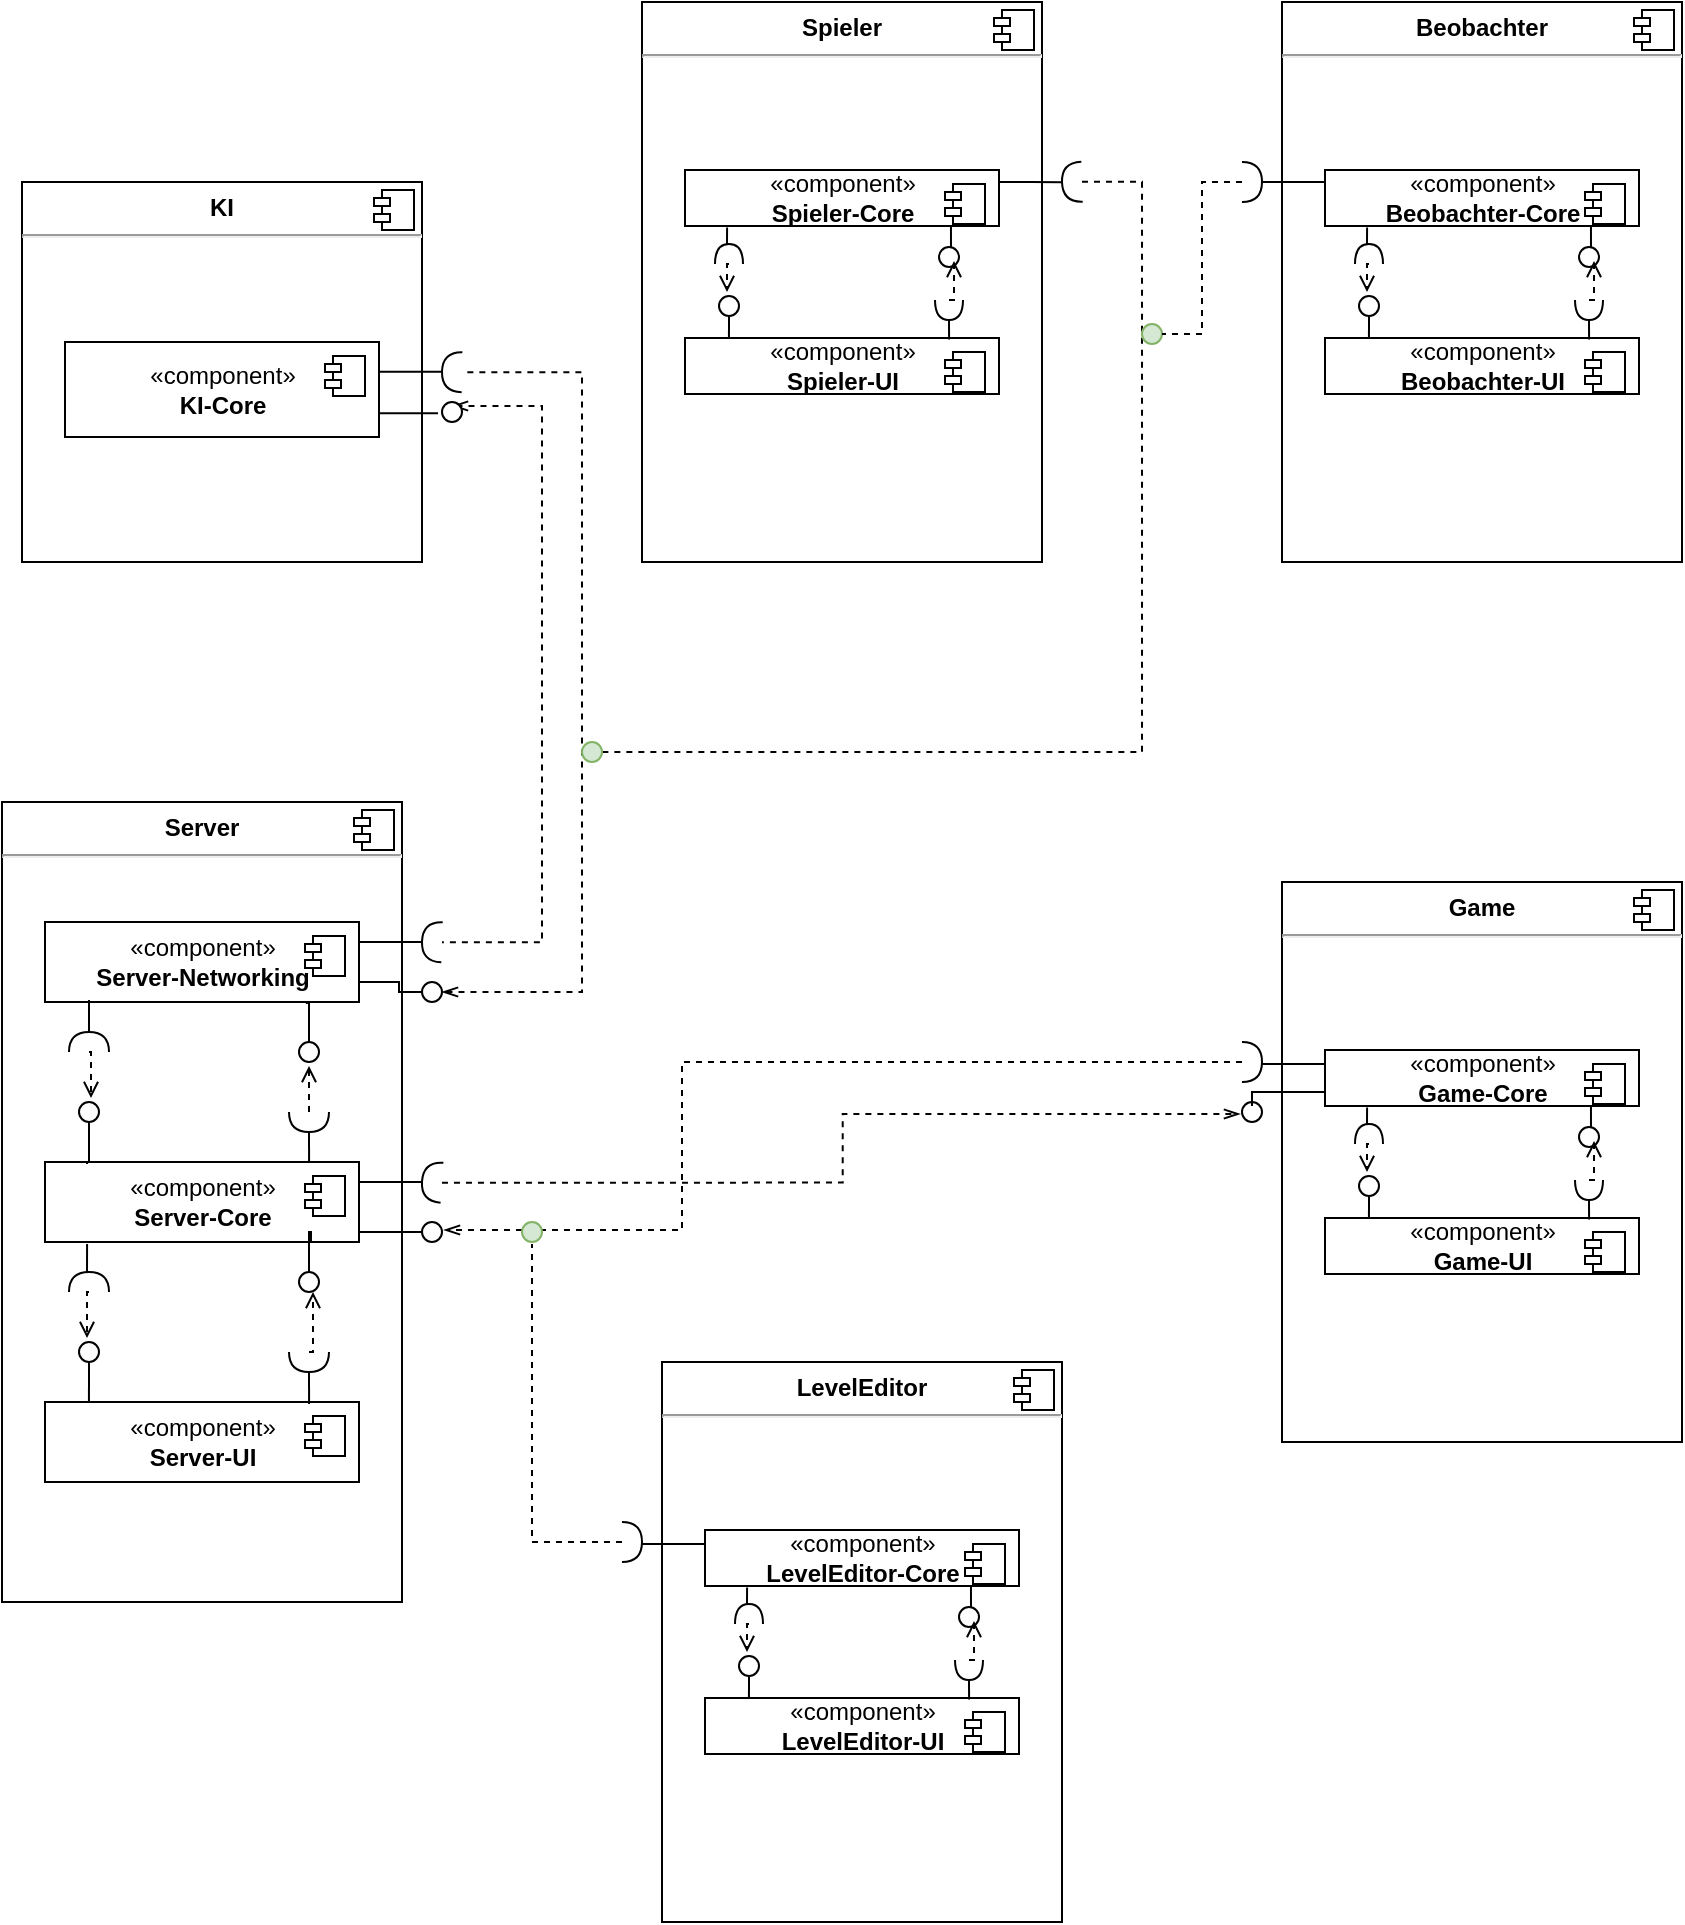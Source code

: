 <mxfile version="12.6.2"><diagram id="1B10Tw63XDEK8MkaqaPP" name="Page-1"><mxGraphModel dx="1274" dy="2068" grid="1" gridSize="10" guides="1" tooltips="1" connect="1" arrows="1" fold="1" page="1" pageScale="1" pageWidth="827" pageHeight="1169" math="0" shadow="0"><root><mxCell id="0"/><mxCell id="1" parent="0"/><mxCell id="yzt77Vacj5X5L405GDV1-2" value="&lt;p style=&quot;margin: 0px ; margin-top: 6px ; text-align: center&quot;&gt;&lt;b&gt;Server&lt;/b&gt;&lt;br&gt;&lt;/p&gt;&lt;hr&gt;&lt;p style=&quot;margin: 0px ; margin-left: 8px&quot;&gt;&lt;br&gt;&lt;/p&gt;" style="align=left;overflow=fill;html=1;" vertex="1" parent="1"><mxGeometry x="40" y="-40" width="200" height="400" as="geometry"/></mxCell><mxCell id="yzt77Vacj5X5L405GDV1-3" value="" style="shape=component;jettyWidth=8;jettyHeight=4;" vertex="1" parent="yzt77Vacj5X5L405GDV1-2"><mxGeometry x="1" width="20" height="20" relative="1" as="geometry"><mxPoint x="-24" y="4" as="offset"/></mxGeometry></mxCell><mxCell id="yzt77Vacj5X5L405GDV1-4" value="«component»&lt;br&gt;&lt;b&gt;Server-Networking&lt;/b&gt;" style="html=1;" vertex="1" parent="yzt77Vacj5X5L405GDV1-2"><mxGeometry x="21.5" y="60" width="157" height="40" as="geometry"/></mxCell><mxCell id="yzt77Vacj5X5L405GDV1-5" value="" style="shape=component;jettyWidth=8;jettyHeight=4;" vertex="1" parent="yzt77Vacj5X5L405GDV1-4"><mxGeometry x="1" width="20" height="20" relative="1" as="geometry"><mxPoint x="-27" y="7" as="offset"/></mxGeometry></mxCell><mxCell id="yzt77Vacj5X5L405GDV1-6" value="«component»&lt;br&gt;&lt;b&gt;Server-Core&lt;/b&gt;" style="html=1;" vertex="1" parent="yzt77Vacj5X5L405GDV1-2"><mxGeometry x="21.5" y="180" width="157" height="40" as="geometry"/></mxCell><mxCell id="yzt77Vacj5X5L405GDV1-7" value="" style="shape=component;jettyWidth=8;jettyHeight=4;" vertex="1" parent="yzt77Vacj5X5L405GDV1-6"><mxGeometry x="1" width="20" height="20" relative="1" as="geometry"><mxPoint x="-27" y="7" as="offset"/></mxGeometry></mxCell><mxCell id="yzt77Vacj5X5L405GDV1-8" value="«component»&lt;br&gt;&lt;b&gt;Server-UI&lt;/b&gt;" style="html=1;" vertex="1" parent="yzt77Vacj5X5L405GDV1-2"><mxGeometry x="21.5" y="300" width="157" height="40" as="geometry"/></mxCell><mxCell id="yzt77Vacj5X5L405GDV1-9" value="" style="shape=component;jettyWidth=8;jettyHeight=4;" vertex="1" parent="yzt77Vacj5X5L405GDV1-8"><mxGeometry x="1" width="20" height="20" relative="1" as="geometry"><mxPoint x="-27" y="7" as="offset"/></mxGeometry></mxCell><mxCell id="yzt77Vacj5X5L405GDV1-14" style="edgeStyle=orthogonalEdgeStyle;rounded=0;orthogonalLoop=1;jettySize=auto;html=1;exitX=1;exitY=0.5;exitDx=0;exitDy=0;exitPerimeter=0;endArrow=none;endFill=0;" edge="1" parent="yzt77Vacj5X5L405GDV1-2" source="yzt77Vacj5X5L405GDV1-10"><mxGeometry relative="1" as="geometry"><mxPoint x="43.5" y="99" as="targetPoint"/></mxGeometry></mxCell><mxCell id="yzt77Vacj5X5L405GDV1-10" value="" style="shape=requiredInterface;html=1;verticalLabelPosition=bottom;rotation=-90;" vertex="1" parent="yzt77Vacj5X5L405GDV1-2"><mxGeometry x="38.5" y="110" width="10" height="20" as="geometry"/></mxCell><mxCell id="yzt77Vacj5X5L405GDV1-19" style="edgeStyle=orthogonalEdgeStyle;rounded=0;orthogonalLoop=1;jettySize=auto;html=1;exitX=1;exitY=0.5;exitDx=0;exitDy=0;exitPerimeter=0;entryX=0.134;entryY=1.025;entryDx=0;entryDy=0;entryPerimeter=0;endArrow=none;endFill=0;" edge="1" parent="yzt77Vacj5X5L405GDV1-2" source="yzt77Vacj5X5L405GDV1-11" target="yzt77Vacj5X5L405GDV1-6"><mxGeometry relative="1" as="geometry"/></mxCell><mxCell id="yzt77Vacj5X5L405GDV1-11" value="" style="shape=requiredInterface;html=1;verticalLabelPosition=bottom;rotation=-90;" vertex="1" parent="yzt77Vacj5X5L405GDV1-2"><mxGeometry x="38.5" y="230" width="10" height="20" as="geometry"/></mxCell><mxCell id="yzt77Vacj5X5L405GDV1-18" style="edgeStyle=orthogonalEdgeStyle;rounded=0;orthogonalLoop=1;jettySize=auto;html=1;exitX=1;exitY=0.5;exitDx=0;exitDy=0;exitPerimeter=0;entryX=0.841;entryY=0;entryDx=0;entryDy=0;entryPerimeter=0;endArrow=none;endFill=0;" edge="1" parent="yzt77Vacj5X5L405GDV1-2" source="yzt77Vacj5X5L405GDV1-12" target="yzt77Vacj5X5L405GDV1-6"><mxGeometry relative="1" as="geometry"/></mxCell><mxCell id="yzt77Vacj5X5L405GDV1-12" value="" style="shape=requiredInterface;html=1;verticalLabelPosition=bottom;rotation=90;" vertex="1" parent="yzt77Vacj5X5L405GDV1-2"><mxGeometry x="148.5" y="150" width="10" height="20" as="geometry"/></mxCell><mxCell id="yzt77Vacj5X5L405GDV1-16" style="edgeStyle=orthogonalEdgeStyle;rounded=0;orthogonalLoop=1;jettySize=auto;html=1;exitX=1;exitY=0.5;exitDx=0;exitDy=0;exitPerimeter=0;entryX=0.841;entryY=0.025;entryDx=0;entryDy=0;entryPerimeter=0;endArrow=none;endFill=0;" edge="1" parent="yzt77Vacj5X5L405GDV1-2" source="yzt77Vacj5X5L405GDV1-13" target="yzt77Vacj5X5L405GDV1-8"><mxGeometry relative="1" as="geometry"/></mxCell><mxCell id="yzt77Vacj5X5L405GDV1-13" value="" style="shape=requiredInterface;html=1;verticalLabelPosition=bottom;rotation=90;" vertex="1" parent="yzt77Vacj5X5L405GDV1-2"><mxGeometry x="148.5" y="270" width="10" height="20" as="geometry"/></mxCell><mxCell id="yzt77Vacj5X5L405GDV1-20" value="" style="rounded=0;orthogonalLoop=1;jettySize=auto;html=1;endArrow=none;endFill=0;exitX=0.14;exitY=0;exitDx=0;exitDy=0;exitPerimeter=0;" edge="1" target="yzt77Vacj5X5L405GDV1-22" parent="yzt77Vacj5X5L405GDV1-2" source="yzt77Vacj5X5L405GDV1-8"><mxGeometry relative="1" as="geometry"><mxPoint x="-261.5" y="565" as="sourcePoint"/></mxGeometry></mxCell><mxCell id="yzt77Vacj5X5L405GDV1-22" value="" style="ellipse;whiteSpace=wrap;html=1;fontFamily=Helvetica;fontSize=12;fontColor=#000000;align=center;strokeColor=#000000;fillColor=#ffffff;points=[];aspect=fixed;resizable=0;" vertex="1" parent="yzt77Vacj5X5L405GDV1-2"><mxGeometry x="38.5" y="270" width="10" height="10" as="geometry"/></mxCell><mxCell id="yzt77Vacj5X5L405GDV1-42" style="edgeStyle=orthogonalEdgeStyle;rounded=0;orthogonalLoop=1;jettySize=auto;html=1;exitX=0;exitY=0.5;exitDx=0;exitDy=0;exitPerimeter=0;entryX=0.4;entryY=-0.2;entryDx=0;entryDy=0;entryPerimeter=0;endArrow=open;endFill=0;dashed=1;" edge="1" parent="yzt77Vacj5X5L405GDV1-2" source="yzt77Vacj5X5L405GDV1-11" target="yzt77Vacj5X5L405GDV1-22"><mxGeometry relative="1" as="geometry"/></mxCell><mxCell id="yzt77Vacj5X5L405GDV1-30" style="edgeStyle=orthogonalEdgeStyle;rounded=0;orthogonalLoop=1;jettySize=auto;html=1;entryX=0.134;entryY=0.025;entryDx=0;entryDy=0;entryPerimeter=0;endArrow=none;endFill=0;" edge="1" parent="yzt77Vacj5X5L405GDV1-2" source="yzt77Vacj5X5L405GDV1-27" target="yzt77Vacj5X5L405GDV1-6"><mxGeometry relative="1" as="geometry"/></mxCell><mxCell id="yzt77Vacj5X5L405GDV1-27" value="" style="ellipse;whiteSpace=wrap;html=1;fontFamily=Helvetica;fontSize=12;fontColor=#000000;align=center;strokeColor=#000000;fillColor=#ffffff;points=[];aspect=fixed;resizable=0;" vertex="1" parent="yzt77Vacj5X5L405GDV1-2"><mxGeometry x="38.5" y="150" width="10" height="10" as="geometry"/></mxCell><mxCell id="yzt77Vacj5X5L405GDV1-44" style="edgeStyle=orthogonalEdgeStyle;rounded=0;orthogonalLoop=1;jettySize=auto;html=1;exitX=0;exitY=0.5;exitDx=0;exitDy=0;exitPerimeter=0;entryX=0.6;entryY=-0.2;entryDx=0;entryDy=0;entryPerimeter=0;dashed=1;endArrow=open;endFill=0;" edge="1" parent="yzt77Vacj5X5L405GDV1-2" source="yzt77Vacj5X5L405GDV1-10" target="yzt77Vacj5X5L405GDV1-27"><mxGeometry relative="1" as="geometry"/></mxCell><mxCell id="yzt77Vacj5X5L405GDV1-34" style="edgeStyle=orthogonalEdgeStyle;rounded=0;orthogonalLoop=1;jettySize=auto;html=1;entryX=0.834;entryY=1.025;entryDx=0;entryDy=0;entryPerimeter=0;endArrow=none;endFill=0;" edge="1" parent="yzt77Vacj5X5L405GDV1-2" source="yzt77Vacj5X5L405GDV1-33" target="yzt77Vacj5X5L405GDV1-4"><mxGeometry relative="1" as="geometry"/></mxCell><mxCell id="yzt77Vacj5X5L405GDV1-33" value="" style="ellipse;whiteSpace=wrap;html=1;fontFamily=Helvetica;fontSize=12;fontColor=#000000;align=center;strokeColor=#000000;fillColor=#ffffff;points=[];aspect=fixed;resizable=0;" vertex="1" parent="yzt77Vacj5X5L405GDV1-2"><mxGeometry x="148.5" y="120" width="10" height="10" as="geometry"/></mxCell><mxCell id="yzt77Vacj5X5L405GDV1-45" style="edgeStyle=orthogonalEdgeStyle;rounded=0;orthogonalLoop=1;jettySize=auto;html=1;exitX=0;exitY=0.5;exitDx=0;exitDy=0;exitPerimeter=0;entryX=0.5;entryY=1.2;entryDx=0;entryDy=0;entryPerimeter=0;dashed=1;endArrow=open;endFill=0;" edge="1" parent="yzt77Vacj5X5L405GDV1-2" source="yzt77Vacj5X5L405GDV1-12" target="yzt77Vacj5X5L405GDV1-33"><mxGeometry relative="1" as="geometry"/></mxCell><mxCell id="yzt77Vacj5X5L405GDV1-41" style="edgeStyle=orthogonalEdgeStyle;rounded=0;orthogonalLoop=1;jettySize=auto;html=1;entryX=0.847;entryY=1;entryDx=0;entryDy=0;entryPerimeter=0;endArrow=none;endFill=0;" edge="1" parent="yzt77Vacj5X5L405GDV1-2" source="yzt77Vacj5X5L405GDV1-37" target="yzt77Vacj5X5L405GDV1-6"><mxGeometry relative="1" as="geometry"/></mxCell><mxCell id="yzt77Vacj5X5L405GDV1-37" value="" style="ellipse;whiteSpace=wrap;html=1;fontFamily=Helvetica;fontSize=12;fontColor=#000000;align=center;strokeColor=#000000;fillColor=#ffffff;points=[];aspect=fixed;resizable=0;" vertex="1" parent="yzt77Vacj5X5L405GDV1-2"><mxGeometry x="148.5" y="235" width="10" height="10" as="geometry"/></mxCell><mxCell id="yzt77Vacj5X5L405GDV1-43" style="edgeStyle=orthogonalEdgeStyle;rounded=0;orthogonalLoop=1;jettySize=auto;html=1;exitX=0;exitY=0.5;exitDx=0;exitDy=0;exitPerimeter=0;entryX=0.7;entryY=1;entryDx=0;entryDy=0;entryPerimeter=0;dashed=1;endArrow=open;endFill=0;" edge="1" parent="yzt77Vacj5X5L405GDV1-2" source="yzt77Vacj5X5L405GDV1-13" target="yzt77Vacj5X5L405GDV1-37"><mxGeometry relative="1" as="geometry"/></mxCell><mxCell id="yzt77Vacj5X5L405GDV1-46" value="&lt;p style=&quot;margin: 0px ; margin-top: 6px ; text-align: center&quot;&gt;&lt;b&gt;LevelEditor&lt;/b&gt;&lt;br&gt;&lt;/p&gt;&lt;hr&gt;&lt;p style=&quot;margin: 0px ; margin-left: 8px&quot;&gt;&lt;br&gt;&lt;/p&gt;" style="align=left;overflow=fill;html=1;" vertex="1" parent="1"><mxGeometry x="370" y="240" width="200" height="280" as="geometry"/></mxCell><mxCell id="yzt77Vacj5X5L405GDV1-47" value="" style="shape=component;jettyWidth=8;jettyHeight=4;" vertex="1" parent="yzt77Vacj5X5L405GDV1-46"><mxGeometry x="1" width="20" height="20" relative="1" as="geometry"><mxPoint x="-24" y="4" as="offset"/></mxGeometry></mxCell><mxCell id="yzt77Vacj5X5L405GDV1-50" value="«component»&lt;br&gt;&lt;b&gt;LevelEditor-Core&lt;/b&gt;" style="html=1;" vertex="1" parent="yzt77Vacj5X5L405GDV1-46"><mxGeometry x="21.5" y="84" width="157" height="28" as="geometry"/></mxCell><mxCell id="yzt77Vacj5X5L405GDV1-51" value="" style="shape=component;jettyWidth=8;jettyHeight=4;" vertex="1" parent="yzt77Vacj5X5L405GDV1-50"><mxGeometry x="1" width="20" height="20" relative="1" as="geometry"><mxPoint x="-27" y="7" as="offset"/></mxGeometry></mxCell><mxCell id="yzt77Vacj5X5L405GDV1-52" value="«component»&lt;br&gt;&lt;b&gt;LevelEditor-UI&lt;/b&gt;" style="html=1;" vertex="1" parent="yzt77Vacj5X5L405GDV1-46"><mxGeometry x="21.5" y="168" width="157" height="28" as="geometry"/></mxCell><mxCell id="yzt77Vacj5X5L405GDV1-53" value="" style="shape=component;jettyWidth=8;jettyHeight=4;" vertex="1" parent="yzt77Vacj5X5L405GDV1-52"><mxGeometry x="1" width="20" height="20" relative="1" as="geometry"><mxPoint x="-27" y="7" as="offset"/></mxGeometry></mxCell><mxCell id="yzt77Vacj5X5L405GDV1-56" style="edgeStyle=orthogonalEdgeStyle;rounded=0;orthogonalLoop=1;jettySize=auto;html=1;exitX=1;exitY=0.5;exitDx=0;exitDy=0;exitPerimeter=0;entryX=0.134;entryY=1.025;entryDx=0;entryDy=0;entryPerimeter=0;endArrow=none;endFill=0;" edge="1" parent="yzt77Vacj5X5L405GDV1-46" source="yzt77Vacj5X5L405GDV1-57" target="yzt77Vacj5X5L405GDV1-50"><mxGeometry relative="1" as="geometry"/></mxCell><mxCell id="yzt77Vacj5X5L405GDV1-57" value="" style="shape=requiredInterface;html=1;verticalLabelPosition=bottom;rotation=-90;" vertex="1" parent="yzt77Vacj5X5L405GDV1-46"><mxGeometry x="38.5" y="119" width="10" height="14" as="geometry"/></mxCell><mxCell id="yzt77Vacj5X5L405GDV1-60" style="edgeStyle=orthogonalEdgeStyle;rounded=0;orthogonalLoop=1;jettySize=auto;html=1;exitX=1;exitY=0.5;exitDx=0;exitDy=0;exitPerimeter=0;entryX=0.841;entryY=0.025;entryDx=0;entryDy=0;entryPerimeter=0;endArrow=none;endFill=0;" edge="1" parent="yzt77Vacj5X5L405GDV1-46" source="yzt77Vacj5X5L405GDV1-61" target="yzt77Vacj5X5L405GDV1-52"><mxGeometry relative="1" as="geometry"/></mxCell><mxCell id="yzt77Vacj5X5L405GDV1-61" value="" style="shape=requiredInterface;html=1;verticalLabelPosition=bottom;rotation=90;" vertex="1" parent="yzt77Vacj5X5L405GDV1-46"><mxGeometry x="148.5" y="147" width="10" height="14" as="geometry"/></mxCell><mxCell id="yzt77Vacj5X5L405GDV1-62" value="" style="rounded=0;orthogonalLoop=1;jettySize=auto;html=1;endArrow=none;endFill=0;exitX=0.14;exitY=0;exitDx=0;exitDy=0;exitPerimeter=0;" edge="1" parent="yzt77Vacj5X5L405GDV1-46" source="yzt77Vacj5X5L405GDV1-52" target="yzt77Vacj5X5L405GDV1-63"><mxGeometry relative="1" as="geometry"><mxPoint x="-261.5" y="353.5" as="sourcePoint"/></mxGeometry></mxCell><mxCell id="yzt77Vacj5X5L405GDV1-63" value="" style="ellipse;whiteSpace=wrap;html=1;fontFamily=Helvetica;fontSize=12;fontColor=#000000;align=center;strokeColor=#000000;fillColor=#ffffff;points=[];aspect=fixed;resizable=0;" vertex="1" parent="yzt77Vacj5X5L405GDV1-46"><mxGeometry x="38.5" y="147" width="10" height="10" as="geometry"/></mxCell><mxCell id="yzt77Vacj5X5L405GDV1-64" style="edgeStyle=orthogonalEdgeStyle;rounded=0;orthogonalLoop=1;jettySize=auto;html=1;exitX=0;exitY=0.5;exitDx=0;exitDy=0;exitPerimeter=0;entryX=0.4;entryY=-0.2;entryDx=0;entryDy=0;entryPerimeter=0;endArrow=open;endFill=0;dashed=1;" edge="1" parent="yzt77Vacj5X5L405GDV1-46" source="yzt77Vacj5X5L405GDV1-57" target="yzt77Vacj5X5L405GDV1-63"><mxGeometry relative="1" as="geometry"/></mxCell><mxCell id="yzt77Vacj5X5L405GDV1-71" style="edgeStyle=orthogonalEdgeStyle;rounded=0;orthogonalLoop=1;jettySize=auto;html=1;entryX=0.847;entryY=1;entryDx=0;entryDy=0;entryPerimeter=0;endArrow=none;endFill=0;" edge="1" parent="yzt77Vacj5X5L405GDV1-46" target="yzt77Vacj5X5L405GDV1-50"><mxGeometry relative="1" as="geometry"><mxPoint x="153.5" y="122.5" as="sourcePoint"/></mxGeometry></mxCell><mxCell id="yzt77Vacj5X5L405GDV1-72" value="" style="ellipse;whiteSpace=wrap;html=1;fontFamily=Helvetica;fontSize=12;fontColor=#000000;align=center;strokeColor=#000000;fillColor=#ffffff;points=[];aspect=fixed;resizable=0;" vertex="1" parent="yzt77Vacj5X5L405GDV1-46"><mxGeometry x="148.5" y="122.5" width="10" height="10" as="geometry"/></mxCell><mxCell id="yzt77Vacj5X5L405GDV1-73" style="edgeStyle=orthogonalEdgeStyle;rounded=0;orthogonalLoop=1;jettySize=auto;html=1;exitX=0;exitY=0.5;exitDx=0;exitDy=0;exitPerimeter=0;entryX=0.7;entryY=1;entryDx=0;entryDy=0;entryPerimeter=0;dashed=1;endArrow=open;endFill=0;" edge="1" parent="yzt77Vacj5X5L405GDV1-46" source="yzt77Vacj5X5L405GDV1-61"><mxGeometry relative="1" as="geometry"><mxPoint x="156" y="129.5" as="targetPoint"/></mxGeometry></mxCell><mxCell id="yzt77Vacj5X5L405GDV1-79" value="&lt;p style=&quot;margin: 0px ; margin-top: 6px ; text-align: center&quot;&gt;&lt;b&gt;KI&lt;/b&gt;&lt;br&gt;&lt;/p&gt;&lt;hr&gt;&lt;p style=&quot;margin: 0px ; margin-left: 8px&quot;&gt;&lt;br&gt;&lt;/p&gt;" style="align=left;overflow=fill;html=1;" vertex="1" parent="1"><mxGeometry x="50" y="-350" width="200" height="190" as="geometry"/></mxCell><mxCell id="yzt77Vacj5X5L405GDV1-80" value="" style="shape=component;jettyWidth=8;jettyHeight=4;" vertex="1" parent="yzt77Vacj5X5L405GDV1-79"><mxGeometry x="1" width="20" height="20" relative="1" as="geometry"><mxPoint x="-24" y="4" as="offset"/></mxGeometry></mxCell><mxCell id="yzt77Vacj5X5L405GDV1-81" value="«component»&lt;br&gt;&lt;b&gt;KI-Core&lt;/b&gt;" style="html=1;" vertex="1" parent="yzt77Vacj5X5L405GDV1-79"><mxGeometry x="21.5" y="80" width="157" height="47.5" as="geometry"/></mxCell><mxCell id="yzt77Vacj5X5L405GDV1-82" value="" style="shape=component;jettyWidth=8;jettyHeight=4;" vertex="1" parent="yzt77Vacj5X5L405GDV1-81"><mxGeometry x="1" width="20" height="20" relative="1" as="geometry"><mxPoint x="-27" y="7" as="offset"/></mxGeometry></mxCell><mxCell id="yzt77Vacj5X5L405GDV1-95" value="&lt;p style=&quot;margin: 0px ; margin-top: 6px ; text-align: center&quot;&gt;&lt;b&gt;Spieler&lt;/b&gt;&lt;br&gt;&lt;/p&gt;&lt;hr&gt;&lt;p style=&quot;margin: 0px ; margin-left: 8px&quot;&gt;&lt;br&gt;&lt;/p&gt;" style="align=left;overflow=fill;html=1;" vertex="1" parent="1"><mxGeometry x="360" y="-440" width="200" height="280" as="geometry"/></mxCell><mxCell id="yzt77Vacj5X5L405GDV1-96" value="" style="shape=component;jettyWidth=8;jettyHeight=4;" vertex="1" parent="yzt77Vacj5X5L405GDV1-95"><mxGeometry x="1" width="20" height="20" relative="1" as="geometry"><mxPoint x="-24" y="4" as="offset"/></mxGeometry></mxCell><mxCell id="yzt77Vacj5X5L405GDV1-97" value="«component»&lt;br&gt;&lt;b&gt;Spieler-Core&lt;/b&gt;" style="html=1;" vertex="1" parent="yzt77Vacj5X5L405GDV1-95"><mxGeometry x="21.5" y="84" width="157" height="28" as="geometry"/></mxCell><mxCell id="yzt77Vacj5X5L405GDV1-98" value="" style="shape=component;jettyWidth=8;jettyHeight=4;" vertex="1" parent="yzt77Vacj5X5L405GDV1-97"><mxGeometry x="1" width="20" height="20" relative="1" as="geometry"><mxPoint x="-27" y="7" as="offset"/></mxGeometry></mxCell><mxCell id="yzt77Vacj5X5L405GDV1-99" value="«component»&lt;br&gt;&lt;b&gt;Spieler-UI&lt;/b&gt;" style="html=1;" vertex="1" parent="yzt77Vacj5X5L405GDV1-95"><mxGeometry x="21.5" y="168" width="157" height="28" as="geometry"/></mxCell><mxCell id="yzt77Vacj5X5L405GDV1-100" value="" style="shape=component;jettyWidth=8;jettyHeight=4;" vertex="1" parent="yzt77Vacj5X5L405GDV1-99"><mxGeometry x="1" width="20" height="20" relative="1" as="geometry"><mxPoint x="-27" y="7" as="offset"/></mxGeometry></mxCell><mxCell id="yzt77Vacj5X5L405GDV1-101" style="edgeStyle=orthogonalEdgeStyle;rounded=0;orthogonalLoop=1;jettySize=auto;html=1;exitX=1;exitY=0.5;exitDx=0;exitDy=0;exitPerimeter=0;entryX=0.134;entryY=1.025;entryDx=0;entryDy=0;entryPerimeter=0;endArrow=none;endFill=0;" edge="1" parent="yzt77Vacj5X5L405GDV1-95" source="yzt77Vacj5X5L405GDV1-102" target="yzt77Vacj5X5L405GDV1-97"><mxGeometry relative="1" as="geometry"/></mxCell><mxCell id="yzt77Vacj5X5L405GDV1-102" value="" style="shape=requiredInterface;html=1;verticalLabelPosition=bottom;rotation=-90;" vertex="1" parent="yzt77Vacj5X5L405GDV1-95"><mxGeometry x="38.5" y="119" width="10" height="14" as="geometry"/></mxCell><mxCell id="yzt77Vacj5X5L405GDV1-103" style="edgeStyle=orthogonalEdgeStyle;rounded=0;orthogonalLoop=1;jettySize=auto;html=1;exitX=1;exitY=0.5;exitDx=0;exitDy=0;exitPerimeter=0;entryX=0.841;entryY=0.025;entryDx=0;entryDy=0;entryPerimeter=0;endArrow=none;endFill=0;" edge="1" parent="yzt77Vacj5X5L405GDV1-95" source="yzt77Vacj5X5L405GDV1-104" target="yzt77Vacj5X5L405GDV1-99"><mxGeometry relative="1" as="geometry"/></mxCell><mxCell id="yzt77Vacj5X5L405GDV1-104" value="" style="shape=requiredInterface;html=1;verticalLabelPosition=bottom;rotation=90;" vertex="1" parent="yzt77Vacj5X5L405GDV1-95"><mxGeometry x="148.5" y="147" width="10" height="14" as="geometry"/></mxCell><mxCell id="yzt77Vacj5X5L405GDV1-105" value="" style="rounded=0;orthogonalLoop=1;jettySize=auto;html=1;endArrow=none;endFill=0;exitX=0.14;exitY=0;exitDx=0;exitDy=0;exitPerimeter=0;" edge="1" parent="yzt77Vacj5X5L405GDV1-95" source="yzt77Vacj5X5L405GDV1-99" target="yzt77Vacj5X5L405GDV1-106"><mxGeometry relative="1" as="geometry"><mxPoint x="-261.5" y="353.5" as="sourcePoint"/></mxGeometry></mxCell><mxCell id="yzt77Vacj5X5L405GDV1-106" value="" style="ellipse;whiteSpace=wrap;html=1;fontFamily=Helvetica;fontSize=12;fontColor=#000000;align=center;strokeColor=#000000;fillColor=#ffffff;points=[];aspect=fixed;resizable=0;" vertex="1" parent="yzt77Vacj5X5L405GDV1-95"><mxGeometry x="38.5" y="147" width="10" height="10" as="geometry"/></mxCell><mxCell id="yzt77Vacj5X5L405GDV1-107" style="edgeStyle=orthogonalEdgeStyle;rounded=0;orthogonalLoop=1;jettySize=auto;html=1;exitX=0;exitY=0.5;exitDx=0;exitDy=0;exitPerimeter=0;entryX=0.4;entryY=-0.2;entryDx=0;entryDy=0;entryPerimeter=0;endArrow=open;endFill=0;dashed=1;" edge="1" parent="yzt77Vacj5X5L405GDV1-95" source="yzt77Vacj5X5L405GDV1-102" target="yzt77Vacj5X5L405GDV1-106"><mxGeometry relative="1" as="geometry"/></mxCell><mxCell id="yzt77Vacj5X5L405GDV1-108" style="edgeStyle=orthogonalEdgeStyle;rounded=0;orthogonalLoop=1;jettySize=auto;html=1;entryX=0.847;entryY=1;entryDx=0;entryDy=0;entryPerimeter=0;endArrow=none;endFill=0;" edge="1" parent="yzt77Vacj5X5L405GDV1-95" target="yzt77Vacj5X5L405GDV1-97"><mxGeometry relative="1" as="geometry"><mxPoint x="153.5" y="122.5" as="sourcePoint"/></mxGeometry></mxCell><mxCell id="yzt77Vacj5X5L405GDV1-109" value="" style="ellipse;whiteSpace=wrap;html=1;fontFamily=Helvetica;fontSize=12;fontColor=#000000;align=center;strokeColor=#000000;fillColor=#ffffff;points=[];aspect=fixed;resizable=0;" vertex="1" parent="yzt77Vacj5X5L405GDV1-95"><mxGeometry x="148.5" y="122.5" width="10" height="10" as="geometry"/></mxCell><mxCell id="yzt77Vacj5X5L405GDV1-110" style="edgeStyle=orthogonalEdgeStyle;rounded=0;orthogonalLoop=1;jettySize=auto;html=1;exitX=0;exitY=0.5;exitDx=0;exitDy=0;exitPerimeter=0;entryX=0.7;entryY=1;entryDx=0;entryDy=0;entryPerimeter=0;dashed=1;endArrow=open;endFill=0;" edge="1" parent="yzt77Vacj5X5L405GDV1-95" source="yzt77Vacj5X5L405GDV1-104"><mxGeometry relative="1" as="geometry"><mxPoint x="156" y="129.5" as="targetPoint"/></mxGeometry></mxCell><mxCell id="yzt77Vacj5X5L405GDV1-111" value="&lt;p style=&quot;margin: 0px ; margin-top: 6px ; text-align: center&quot;&gt;&lt;b&gt;Beobachter&lt;/b&gt;&lt;br&gt;&lt;/p&gt;&lt;hr&gt;&lt;p style=&quot;margin: 0px ; margin-left: 8px&quot;&gt;&lt;br&gt;&lt;/p&gt;" style="align=left;overflow=fill;html=1;" vertex="1" parent="1"><mxGeometry x="680" y="-440" width="200" height="280" as="geometry"/></mxCell><mxCell id="yzt77Vacj5X5L405GDV1-112" value="" style="shape=component;jettyWidth=8;jettyHeight=4;" vertex="1" parent="yzt77Vacj5X5L405GDV1-111"><mxGeometry x="1" width="20" height="20" relative="1" as="geometry"><mxPoint x="-24" y="4" as="offset"/></mxGeometry></mxCell><mxCell id="yzt77Vacj5X5L405GDV1-113" value="«component»&lt;br&gt;&lt;b&gt;Beobachter-Core&lt;/b&gt;" style="html=1;" vertex="1" parent="yzt77Vacj5X5L405GDV1-111"><mxGeometry x="21.5" y="84" width="157" height="28" as="geometry"/></mxCell><mxCell id="yzt77Vacj5X5L405GDV1-114" value="" style="shape=component;jettyWidth=8;jettyHeight=4;" vertex="1" parent="yzt77Vacj5X5L405GDV1-113"><mxGeometry x="1" width="20" height="20" relative="1" as="geometry"><mxPoint x="-27" y="7" as="offset"/></mxGeometry></mxCell><mxCell id="yzt77Vacj5X5L405GDV1-115" value="«component»&lt;br&gt;&lt;b&gt;Beobachter-UI&lt;/b&gt;" style="html=1;" vertex="1" parent="yzt77Vacj5X5L405GDV1-111"><mxGeometry x="21.5" y="168" width="157" height="28" as="geometry"/></mxCell><mxCell id="yzt77Vacj5X5L405GDV1-116" value="" style="shape=component;jettyWidth=8;jettyHeight=4;" vertex="1" parent="yzt77Vacj5X5L405GDV1-115"><mxGeometry x="1" width="20" height="20" relative="1" as="geometry"><mxPoint x="-27" y="7" as="offset"/></mxGeometry></mxCell><mxCell id="yzt77Vacj5X5L405GDV1-117" style="edgeStyle=orthogonalEdgeStyle;rounded=0;orthogonalLoop=1;jettySize=auto;html=1;exitX=1;exitY=0.5;exitDx=0;exitDy=0;exitPerimeter=0;entryX=0.134;entryY=1.025;entryDx=0;entryDy=0;entryPerimeter=0;endArrow=none;endFill=0;" edge="1" parent="yzt77Vacj5X5L405GDV1-111" source="yzt77Vacj5X5L405GDV1-118" target="yzt77Vacj5X5L405GDV1-113"><mxGeometry relative="1" as="geometry"/></mxCell><mxCell id="yzt77Vacj5X5L405GDV1-118" value="" style="shape=requiredInterface;html=1;verticalLabelPosition=bottom;rotation=-90;" vertex="1" parent="yzt77Vacj5X5L405GDV1-111"><mxGeometry x="38.5" y="119" width="10" height="14" as="geometry"/></mxCell><mxCell id="yzt77Vacj5X5L405GDV1-119" style="edgeStyle=orthogonalEdgeStyle;rounded=0;orthogonalLoop=1;jettySize=auto;html=1;exitX=1;exitY=0.5;exitDx=0;exitDy=0;exitPerimeter=0;entryX=0.841;entryY=0.025;entryDx=0;entryDy=0;entryPerimeter=0;endArrow=none;endFill=0;" edge="1" parent="yzt77Vacj5X5L405GDV1-111" source="yzt77Vacj5X5L405GDV1-120" target="yzt77Vacj5X5L405GDV1-115"><mxGeometry relative="1" as="geometry"/></mxCell><mxCell id="yzt77Vacj5X5L405GDV1-120" value="" style="shape=requiredInterface;html=1;verticalLabelPosition=bottom;rotation=90;" vertex="1" parent="yzt77Vacj5X5L405GDV1-111"><mxGeometry x="148.5" y="147" width="10" height="14" as="geometry"/></mxCell><mxCell id="yzt77Vacj5X5L405GDV1-121" value="" style="rounded=0;orthogonalLoop=1;jettySize=auto;html=1;endArrow=none;endFill=0;exitX=0.14;exitY=0;exitDx=0;exitDy=0;exitPerimeter=0;" edge="1" parent="yzt77Vacj5X5L405GDV1-111" source="yzt77Vacj5X5L405GDV1-115" target="yzt77Vacj5X5L405GDV1-122"><mxGeometry relative="1" as="geometry"><mxPoint x="-261.5" y="353.5" as="sourcePoint"/></mxGeometry></mxCell><mxCell id="yzt77Vacj5X5L405GDV1-122" value="" style="ellipse;whiteSpace=wrap;html=1;fontFamily=Helvetica;fontSize=12;fontColor=#000000;align=center;strokeColor=#000000;fillColor=#ffffff;points=[];aspect=fixed;resizable=0;" vertex="1" parent="yzt77Vacj5X5L405GDV1-111"><mxGeometry x="38.5" y="147" width="10" height="10" as="geometry"/></mxCell><mxCell id="yzt77Vacj5X5L405GDV1-123" style="edgeStyle=orthogonalEdgeStyle;rounded=0;orthogonalLoop=1;jettySize=auto;html=1;exitX=0;exitY=0.5;exitDx=0;exitDy=0;exitPerimeter=0;entryX=0.4;entryY=-0.2;entryDx=0;entryDy=0;entryPerimeter=0;endArrow=open;endFill=0;dashed=1;" edge="1" parent="yzt77Vacj5X5L405GDV1-111" source="yzt77Vacj5X5L405GDV1-118" target="yzt77Vacj5X5L405GDV1-122"><mxGeometry relative="1" as="geometry"/></mxCell><mxCell id="yzt77Vacj5X5L405GDV1-124" style="edgeStyle=orthogonalEdgeStyle;rounded=0;orthogonalLoop=1;jettySize=auto;html=1;entryX=0.847;entryY=1;entryDx=0;entryDy=0;entryPerimeter=0;endArrow=none;endFill=0;" edge="1" parent="yzt77Vacj5X5L405GDV1-111" target="yzt77Vacj5X5L405GDV1-113"><mxGeometry relative="1" as="geometry"><mxPoint x="153.5" y="122.5" as="sourcePoint"/></mxGeometry></mxCell><mxCell id="yzt77Vacj5X5L405GDV1-125" value="" style="ellipse;whiteSpace=wrap;html=1;fontFamily=Helvetica;fontSize=12;fontColor=#000000;align=center;strokeColor=#000000;fillColor=#ffffff;points=[];aspect=fixed;resizable=0;" vertex="1" parent="yzt77Vacj5X5L405GDV1-111"><mxGeometry x="148.5" y="122.5" width="10" height="10" as="geometry"/></mxCell><mxCell id="yzt77Vacj5X5L405GDV1-126" style="edgeStyle=orthogonalEdgeStyle;rounded=0;orthogonalLoop=1;jettySize=auto;html=1;exitX=0;exitY=0.5;exitDx=0;exitDy=0;exitPerimeter=0;entryX=0.7;entryY=1;entryDx=0;entryDy=0;entryPerimeter=0;dashed=1;endArrow=open;endFill=0;" edge="1" parent="yzt77Vacj5X5L405GDV1-111" source="yzt77Vacj5X5L405GDV1-120"><mxGeometry relative="1" as="geometry"><mxPoint x="156" y="129.5" as="targetPoint"/></mxGeometry></mxCell><mxCell id="yzt77Vacj5X5L405GDV1-127" value="&lt;p style=&quot;margin: 0px ; margin-top: 6px ; text-align: center&quot;&gt;&lt;b&gt;Game&lt;/b&gt;&lt;br&gt;&lt;/p&gt;&lt;hr&gt;&lt;p style=&quot;margin: 0px ; margin-left: 8px&quot;&gt;&lt;br&gt;&lt;/p&gt;" style="align=left;overflow=fill;html=1;" vertex="1" parent="1"><mxGeometry x="680" width="200" height="280" as="geometry"/></mxCell><mxCell id="yzt77Vacj5X5L405GDV1-128" value="" style="shape=component;jettyWidth=8;jettyHeight=4;" vertex="1" parent="yzt77Vacj5X5L405GDV1-127"><mxGeometry x="1" width="20" height="20" relative="1" as="geometry"><mxPoint x="-24" y="4" as="offset"/></mxGeometry></mxCell><mxCell id="yzt77Vacj5X5L405GDV1-129" value="«component»&lt;br&gt;&lt;b&gt;Game-Core&lt;/b&gt;" style="html=1;" vertex="1" parent="yzt77Vacj5X5L405GDV1-127"><mxGeometry x="21.5" y="84" width="157" height="28" as="geometry"/></mxCell><mxCell id="yzt77Vacj5X5L405GDV1-130" value="" style="shape=component;jettyWidth=8;jettyHeight=4;" vertex="1" parent="yzt77Vacj5X5L405GDV1-129"><mxGeometry x="1" width="20" height="20" relative="1" as="geometry"><mxPoint x="-27" y="7" as="offset"/></mxGeometry></mxCell><mxCell id="yzt77Vacj5X5L405GDV1-131" value="«component»&lt;br&gt;&lt;b&gt;Game-UI&lt;/b&gt;" style="html=1;" vertex="1" parent="yzt77Vacj5X5L405GDV1-127"><mxGeometry x="21.5" y="168" width="157" height="28" as="geometry"/></mxCell><mxCell id="yzt77Vacj5X5L405GDV1-132" value="" style="shape=component;jettyWidth=8;jettyHeight=4;" vertex="1" parent="yzt77Vacj5X5L405GDV1-131"><mxGeometry x="1" width="20" height="20" relative="1" as="geometry"><mxPoint x="-27" y="7" as="offset"/></mxGeometry></mxCell><mxCell id="yzt77Vacj5X5L405GDV1-133" style="edgeStyle=orthogonalEdgeStyle;rounded=0;orthogonalLoop=1;jettySize=auto;html=1;exitX=1;exitY=0.5;exitDx=0;exitDy=0;exitPerimeter=0;entryX=0.134;entryY=1.025;entryDx=0;entryDy=0;entryPerimeter=0;endArrow=none;endFill=0;" edge="1" parent="yzt77Vacj5X5L405GDV1-127" source="yzt77Vacj5X5L405GDV1-134" target="yzt77Vacj5X5L405GDV1-129"><mxGeometry relative="1" as="geometry"/></mxCell><mxCell id="yzt77Vacj5X5L405GDV1-134" value="" style="shape=requiredInterface;html=1;verticalLabelPosition=bottom;rotation=-90;" vertex="1" parent="yzt77Vacj5X5L405GDV1-127"><mxGeometry x="38.5" y="119" width="10" height="14" as="geometry"/></mxCell><mxCell id="yzt77Vacj5X5L405GDV1-135" style="edgeStyle=orthogonalEdgeStyle;rounded=0;orthogonalLoop=1;jettySize=auto;html=1;exitX=1;exitY=0.5;exitDx=0;exitDy=0;exitPerimeter=0;entryX=0.841;entryY=0.025;entryDx=0;entryDy=0;entryPerimeter=0;endArrow=none;endFill=0;" edge="1" parent="yzt77Vacj5X5L405GDV1-127" source="yzt77Vacj5X5L405GDV1-136" target="yzt77Vacj5X5L405GDV1-131"><mxGeometry relative="1" as="geometry"/></mxCell><mxCell id="yzt77Vacj5X5L405GDV1-136" value="" style="shape=requiredInterface;html=1;verticalLabelPosition=bottom;rotation=90;" vertex="1" parent="yzt77Vacj5X5L405GDV1-127"><mxGeometry x="148.5" y="147" width="10" height="14" as="geometry"/></mxCell><mxCell id="yzt77Vacj5X5L405GDV1-137" value="" style="rounded=0;orthogonalLoop=1;jettySize=auto;html=1;endArrow=none;endFill=0;exitX=0.14;exitY=0;exitDx=0;exitDy=0;exitPerimeter=0;" edge="1" parent="yzt77Vacj5X5L405GDV1-127" source="yzt77Vacj5X5L405GDV1-131" target="yzt77Vacj5X5L405GDV1-138"><mxGeometry relative="1" as="geometry"><mxPoint x="-261.5" y="353.5" as="sourcePoint"/></mxGeometry></mxCell><mxCell id="yzt77Vacj5X5L405GDV1-138" value="" style="ellipse;whiteSpace=wrap;html=1;fontFamily=Helvetica;fontSize=12;fontColor=#000000;align=center;strokeColor=#000000;fillColor=#ffffff;points=[];aspect=fixed;resizable=0;" vertex="1" parent="yzt77Vacj5X5L405GDV1-127"><mxGeometry x="38.5" y="147" width="10" height="10" as="geometry"/></mxCell><mxCell id="yzt77Vacj5X5L405GDV1-139" style="edgeStyle=orthogonalEdgeStyle;rounded=0;orthogonalLoop=1;jettySize=auto;html=1;exitX=0;exitY=0.5;exitDx=0;exitDy=0;exitPerimeter=0;entryX=0.4;entryY=-0.2;entryDx=0;entryDy=0;entryPerimeter=0;endArrow=open;endFill=0;dashed=1;" edge="1" parent="yzt77Vacj5X5L405GDV1-127" source="yzt77Vacj5X5L405GDV1-134" target="yzt77Vacj5X5L405GDV1-138"><mxGeometry relative="1" as="geometry"/></mxCell><mxCell id="yzt77Vacj5X5L405GDV1-140" style="edgeStyle=orthogonalEdgeStyle;rounded=0;orthogonalLoop=1;jettySize=auto;html=1;entryX=0.847;entryY=1;entryDx=0;entryDy=0;entryPerimeter=0;endArrow=none;endFill=0;" edge="1" parent="yzt77Vacj5X5L405GDV1-127" target="yzt77Vacj5X5L405GDV1-129"><mxGeometry relative="1" as="geometry"><mxPoint x="153.5" y="122.5" as="sourcePoint"/></mxGeometry></mxCell><mxCell id="yzt77Vacj5X5L405GDV1-141" value="" style="ellipse;whiteSpace=wrap;html=1;fontFamily=Helvetica;fontSize=12;fontColor=#000000;align=center;strokeColor=#000000;fillColor=#ffffff;points=[];aspect=fixed;resizable=0;" vertex="1" parent="yzt77Vacj5X5L405GDV1-127"><mxGeometry x="148.5" y="122.5" width="10" height="10" as="geometry"/></mxCell><mxCell id="yzt77Vacj5X5L405GDV1-142" style="edgeStyle=orthogonalEdgeStyle;rounded=0;orthogonalLoop=1;jettySize=auto;html=1;exitX=0;exitY=0.5;exitDx=0;exitDy=0;exitPerimeter=0;entryX=0.7;entryY=1;entryDx=0;entryDy=0;entryPerimeter=0;dashed=1;endArrow=open;endFill=0;" edge="1" parent="yzt77Vacj5X5L405GDV1-127" source="yzt77Vacj5X5L405GDV1-136"><mxGeometry relative="1" as="geometry"><mxPoint x="156" y="129.5" as="targetPoint"/></mxGeometry></mxCell><mxCell id="yzt77Vacj5X5L405GDV1-161" style="edgeStyle=orthogonalEdgeStyle;rounded=0;orthogonalLoop=1;jettySize=auto;html=1;exitX=0;exitY=0.5;exitDx=0;exitDy=0;exitPerimeter=0;entryX=-0.1;entryY=0.6;entryDx=0;entryDy=0;entryPerimeter=0;endArrow=openThin;endFill=0;dashed=1;" edge="1" parent="1" source="yzt77Vacj5X5L405GDV1-143" target="yzt77Vacj5X5L405GDV1-156"><mxGeometry relative="1" as="geometry"/></mxCell><mxCell id="yzt77Vacj5X5L405GDV1-143" value="" style="shape=requiredInterface;html=1;verticalLabelPosition=bottom;rotation=-176;" vertex="1" parent="1"><mxGeometry x="250" y="140" width="10" height="20" as="geometry"/></mxCell><mxCell id="yzt77Vacj5X5L405GDV1-146" style="edgeStyle=orthogonalEdgeStyle;rounded=0;orthogonalLoop=1;jettySize=auto;html=1;exitX=1;exitY=0.25;exitDx=0;exitDy=0;entryX=1;entryY=0.5;entryDx=0;entryDy=0;entryPerimeter=0;endArrow=none;endFill=0;" edge="1" parent="1" source="yzt77Vacj5X5L405GDV1-6" target="yzt77Vacj5X5L405GDV1-143"><mxGeometry relative="1" as="geometry"/></mxCell><mxCell id="yzt77Vacj5X5L405GDV1-162" style="edgeStyle=orthogonalEdgeStyle;rounded=0;orthogonalLoop=1;jettySize=auto;html=1;exitX=0;exitY=0.5;exitDx=0;exitDy=0;exitPerimeter=0;entryX=1.1;entryY=0.4;entryDx=0;entryDy=0;entryPerimeter=0;dashed=1;endArrow=openThin;endFill=0;" edge="1" parent="1" source="yzt77Vacj5X5L405GDV1-147" target="yzt77Vacj5X5L405GDV1-151"><mxGeometry relative="1" as="geometry"><Array as="points"><mxPoint x="380" y="90"/><mxPoint x="380" y="174"/></Array></mxGeometry></mxCell><mxCell id="yzt77Vacj5X5L405GDV1-147" value="" style="shape=requiredInterface;html=1;verticalLabelPosition=bottom;" vertex="1" parent="1"><mxGeometry x="660" y="80" width="10" height="20" as="geometry"/></mxCell><mxCell id="yzt77Vacj5X5L405GDV1-148" style="edgeStyle=orthogonalEdgeStyle;rounded=0;orthogonalLoop=1;jettySize=auto;html=1;exitX=0;exitY=0.25;exitDx=0;exitDy=0;entryX=1;entryY=0.5;entryDx=0;entryDy=0;entryPerimeter=0;endArrow=none;endFill=0;" edge="1" parent="1" source="yzt77Vacj5X5L405GDV1-129" target="yzt77Vacj5X5L405GDV1-147"><mxGeometry relative="1" as="geometry"/></mxCell><mxCell id="yzt77Vacj5X5L405GDV1-151" value="" style="ellipse;whiteSpace=wrap;html=1;fontFamily=Helvetica;fontSize=12;fontColor=#000000;align=center;strokeColor=#000000;fillColor=#ffffff;points=[];aspect=fixed;resizable=0;" vertex="1" parent="1"><mxGeometry x="250" y="170" width="10" height="10" as="geometry"/></mxCell><mxCell id="yzt77Vacj5X5L405GDV1-153" style="edgeStyle=orthogonalEdgeStyle;rounded=0;orthogonalLoop=1;jettySize=auto;html=1;exitX=1;exitY=1;exitDx=0;exitDy=0;endArrow=none;endFill=0;" edge="1" parent="1" source="yzt77Vacj5X5L405GDV1-6" target="yzt77Vacj5X5L405GDV1-151"><mxGeometry relative="1" as="geometry"><Array as="points"><mxPoint x="219" y="175"/></Array></mxGeometry></mxCell><mxCell id="yzt77Vacj5X5L405GDV1-156" value="" style="ellipse;whiteSpace=wrap;html=1;fontFamily=Helvetica;fontSize=12;fontColor=#000000;align=center;strokeColor=#000000;fillColor=#ffffff;points=[];aspect=fixed;resizable=0;" vertex="1" parent="1"><mxGeometry x="660" y="110" width="10" height="10" as="geometry"/></mxCell><mxCell id="yzt77Vacj5X5L405GDV1-160" style="edgeStyle=orthogonalEdgeStyle;rounded=0;orthogonalLoop=1;jettySize=auto;html=1;exitX=0;exitY=0.75;exitDx=0;exitDy=0;entryX=0.5;entryY=0.2;entryDx=0;entryDy=0;entryPerimeter=0;endArrow=none;endFill=0;" edge="1" parent="1" source="yzt77Vacj5X5L405GDV1-129" target="yzt77Vacj5X5L405GDV1-156"><mxGeometry relative="1" as="geometry"/></mxCell><mxCell id="yzt77Vacj5X5L405GDV1-166" style="edgeStyle=orthogonalEdgeStyle;rounded=0;orthogonalLoop=1;jettySize=auto;html=1;exitX=0;exitY=0.5;exitDx=0;exitDy=0;exitPerimeter=0;endArrow=none;endFill=0;dashed=1;entryX=0.5;entryY=1.1;entryDx=0;entryDy=0;entryPerimeter=0;" edge="1" parent="1" source="yzt77Vacj5X5L405GDV1-163" target="yzt77Vacj5X5L405GDV1-179"><mxGeometry relative="1" as="geometry"><mxPoint x="310" y="180" as="targetPoint"/></mxGeometry></mxCell><mxCell id="yzt77Vacj5X5L405GDV1-163" value="" style="shape=requiredInterface;html=1;verticalLabelPosition=bottom;" vertex="1" parent="1"><mxGeometry x="350" y="320" width="10" height="20" as="geometry"/></mxCell><mxCell id="yzt77Vacj5X5L405GDV1-165" style="edgeStyle=orthogonalEdgeStyle;rounded=0;orthogonalLoop=1;jettySize=auto;html=1;exitX=0;exitY=0.25;exitDx=0;exitDy=0;entryX=1;entryY=0.5;entryDx=0;entryDy=0;entryPerimeter=0;endArrow=none;endFill=0;" edge="1" parent="1" source="yzt77Vacj5X5L405GDV1-50" target="yzt77Vacj5X5L405GDV1-163"><mxGeometry relative="1" as="geometry"/></mxCell><mxCell id="yzt77Vacj5X5L405GDV1-179" value="" style="ellipse;whiteSpace=wrap;html=1;fontFamily=Helvetica;fontSize=12;align=center;strokeColor=#82b366;fillColor=#d5e8d4;points=[];aspect=fixed;resizable=0;" vertex="1" parent="1"><mxGeometry x="300" y="170" width="10" height="10" as="geometry"/></mxCell><mxCell id="yzt77Vacj5X5L405GDV1-182" value="" style="shape=requiredInterface;html=1;verticalLabelPosition=bottom;fillColor=#050505;rotation=-179;" vertex="1" parent="1"><mxGeometry x="260" y="-265" width="10" height="20" as="geometry"/></mxCell><mxCell id="yzt77Vacj5X5L405GDV1-193" style="edgeStyle=elbowEdgeStyle;rounded=0;orthogonalLoop=1;jettySize=auto;html=1;entryX=0;entryY=0.5;entryDx=0;entryDy=0;entryPerimeter=0;endArrow=none;endFill=0;dashed=1;exitX=0.5;exitY=0.2;exitDx=0;exitDy=0;exitPerimeter=0;startArrow=openThin;startFill=0;" edge="1" parent="1" source="yzt77Vacj5X5L405GDV1-184" target="yzt77Vacj5X5L405GDV1-188"><mxGeometry relative="1" as="geometry"><Array as="points"><mxPoint x="310" y="-104"/></Array></mxGeometry></mxCell><mxCell id="yzt77Vacj5X5L405GDV1-184" value="" style="ellipse;whiteSpace=wrap;html=1;fontFamily=Helvetica;fontSize=12;fontColor=#000000;align=center;strokeColor=#000000;fillColor=#ffffff;points=[];aspect=fixed;resizable=0;" vertex="1" parent="1"><mxGeometry x="260" y="-240" width="10" height="10" as="geometry"/></mxCell><mxCell id="yzt77Vacj5X5L405GDV1-185" style="edgeStyle=orthogonalEdgeStyle;rounded=0;orthogonalLoop=1;jettySize=auto;html=1;exitX=1;exitY=0.25;exitDx=0;exitDy=0;entryX=1;entryY=0.5;entryDx=0;entryDy=0;entryPerimeter=0;endArrow=none;endFill=0;" edge="1" parent="1" source="yzt77Vacj5X5L405GDV1-81" target="yzt77Vacj5X5L405GDV1-182"><mxGeometry relative="1" as="geometry"><Array as="points"><mxPoint x="229" y="-255"/></Array></mxGeometry></mxCell><mxCell id="yzt77Vacj5X5L405GDV1-187" style="edgeStyle=orthogonalEdgeStyle;rounded=0;orthogonalLoop=1;jettySize=auto;html=1;exitX=1;exitY=0.75;exitDx=0;exitDy=0;entryX=-0.2;entryY=0.5;entryDx=0;entryDy=0;entryPerimeter=0;endArrow=none;endFill=0;" edge="1" parent="1" source="yzt77Vacj5X5L405GDV1-81" target="yzt77Vacj5X5L405GDV1-184"><mxGeometry relative="1" as="geometry"/></mxCell><mxCell id="yzt77Vacj5X5L405GDV1-188" value="" style="shape=requiredInterface;html=1;verticalLabelPosition=bottom;fillColor=#050505;rotation=-178;" vertex="1" parent="1"><mxGeometry x="250" y="20" width="10" height="20" as="geometry"/></mxCell><mxCell id="yzt77Vacj5X5L405GDV1-195" style="edgeStyle=elbowEdgeStyle;rounded=0;orthogonalLoop=1;jettySize=auto;html=1;entryX=0;entryY=0.5;entryDx=0;entryDy=0;entryPerimeter=0;dashed=1;endArrow=none;endFill=0;startArrow=openThin;startFill=0;" edge="1" parent="1" source="yzt77Vacj5X5L405GDV1-189" target="yzt77Vacj5X5L405GDV1-182"><mxGeometry relative="1" as="geometry"><Array as="points"><mxPoint x="330" y="-100"/></Array></mxGeometry></mxCell><mxCell id="yzt77Vacj5X5L405GDV1-189" value="" style="ellipse;whiteSpace=wrap;html=1;fontFamily=Helvetica;fontSize=12;fontColor=#000000;align=center;strokeColor=#000000;fillColor=#ffffff;points=[];aspect=fixed;resizable=0;" vertex="1" parent="1"><mxGeometry x="250" y="50" width="10" height="10" as="geometry"/></mxCell><mxCell id="yzt77Vacj5X5L405GDV1-190" style="edgeStyle=orthogonalEdgeStyle;rounded=0;orthogonalLoop=1;jettySize=auto;html=1;exitX=1;exitY=0.25;exitDx=0;exitDy=0;entryX=1;entryY=0.5;entryDx=0;entryDy=0;entryPerimeter=0;endArrow=none;endFill=0;" edge="1" parent="1" source="yzt77Vacj5X5L405GDV1-4" target="yzt77Vacj5X5L405GDV1-188"><mxGeometry relative="1" as="geometry"/></mxCell><mxCell id="yzt77Vacj5X5L405GDV1-192" style="edgeStyle=orthogonalEdgeStyle;rounded=0;orthogonalLoop=1;jettySize=auto;html=1;exitX=1;exitY=0.75;exitDx=0;exitDy=0;endArrow=none;endFill=0;" edge="1" parent="1" source="yzt77Vacj5X5L405GDV1-4" target="yzt77Vacj5X5L405GDV1-189"><mxGeometry relative="1" as="geometry"/></mxCell><mxCell id="yzt77Vacj5X5L405GDV1-204" style="edgeStyle=elbowEdgeStyle;rounded=0;orthogonalLoop=1;jettySize=auto;html=1;exitX=0;exitY=0.5;exitDx=0;exitDy=0;exitPerimeter=0;endArrow=none;endFill=0;dashed=1;entryX=1;entryY=0.5;entryDx=0;entryDy=0;entryPerimeter=0;" edge="1" parent="1" source="yzt77Vacj5X5L405GDV1-196" target="yzt77Vacj5X5L405GDV1-205"><mxGeometry relative="1" as="geometry"><mxPoint x="350" y="-60" as="targetPoint"/><Array as="points"><mxPoint x="610" y="-50"/></Array></mxGeometry></mxCell><mxCell id="yzt77Vacj5X5L405GDV1-196" value="" style="shape=requiredInterface;html=1;verticalLabelPosition=bottom;fillColor=#050505;rotation=-182;" vertex="1" parent="1"><mxGeometry x="570" y="-360" width="10" height="20" as="geometry"/></mxCell><mxCell id="yzt77Vacj5X5L405GDV1-198" style="edgeStyle=elbowEdgeStyle;rounded=0;orthogonalLoop=1;jettySize=auto;html=1;entryX=1;entryY=0.5;entryDx=0;entryDy=0;entryPerimeter=0;endArrow=none;endFill=0;" edge="1" parent="1" target="yzt77Vacj5X5L405GDV1-196"><mxGeometry relative="1" as="geometry"><mxPoint x="539" y="-350" as="sourcePoint"/></mxGeometry></mxCell><mxCell id="yzt77Vacj5X5L405GDV1-205" value="" style="ellipse;whiteSpace=wrap;html=1;fontFamily=Helvetica;fontSize=12;align=center;strokeColor=#82b366;fillColor=#d5e8d4;points=[];aspect=fixed;resizable=0;" vertex="1" parent="1"><mxGeometry x="330" y="-70" width="10" height="10" as="geometry"/></mxCell><mxCell id="yzt77Vacj5X5L405GDV1-209" style="edgeStyle=elbowEdgeStyle;rounded=0;orthogonalLoop=1;jettySize=auto;html=1;exitX=0;exitY=0.5;exitDx=0;exitDy=0;exitPerimeter=0;startArrow=none;startFill=0;endArrow=none;endFill=0;dashed=1;" edge="1" parent="1" source="yzt77Vacj5X5L405GDV1-210"><mxGeometry relative="1" as="geometry"><mxPoint x="610" y="-274" as="targetPoint"/></mxGeometry></mxCell><mxCell id="yzt77Vacj5X5L405GDV1-206" value="" style="shape=requiredInterface;html=1;verticalLabelPosition=bottom;fillColor=#050505;" vertex="1" parent="1"><mxGeometry x="660" y="-360" width="10" height="20" as="geometry"/></mxCell><mxCell id="yzt77Vacj5X5L405GDV1-208" style="edgeStyle=elbowEdgeStyle;rounded=0;orthogonalLoop=1;jettySize=auto;html=1;entryX=1;entryY=0.5;entryDx=0;entryDy=0;entryPerimeter=0;startArrow=none;startFill=0;endArrow=none;endFill=0;" edge="1" parent="1" target="yzt77Vacj5X5L405GDV1-206"><mxGeometry relative="1" as="geometry"><mxPoint x="702" y="-350" as="sourcePoint"/></mxGeometry></mxCell><mxCell id="yzt77Vacj5X5L405GDV1-210" value="" style="ellipse;whiteSpace=wrap;html=1;fontFamily=Helvetica;fontSize=12;align=center;strokeColor=#82b366;fillColor=#d5e8d4;points=[];aspect=fixed;resizable=0;" vertex="1" parent="1"><mxGeometry x="610" y="-279" width="10" height="10" as="geometry"/></mxCell><mxCell id="yzt77Vacj5X5L405GDV1-211" style="edgeStyle=elbowEdgeStyle;rounded=0;orthogonalLoop=1;jettySize=auto;html=1;exitX=0;exitY=0.5;exitDx=0;exitDy=0;exitPerimeter=0;startArrow=none;startFill=0;endArrow=none;endFill=0;dashed=1;" edge="1" parent="1" source="yzt77Vacj5X5L405GDV1-206" target="yzt77Vacj5X5L405GDV1-210"><mxGeometry relative="1" as="geometry"><mxPoint x="610" y="-274" as="targetPoint"/><mxPoint x="660" y="-350" as="sourcePoint"/></mxGeometry></mxCell></root></mxGraphModel></diagram></mxfile>